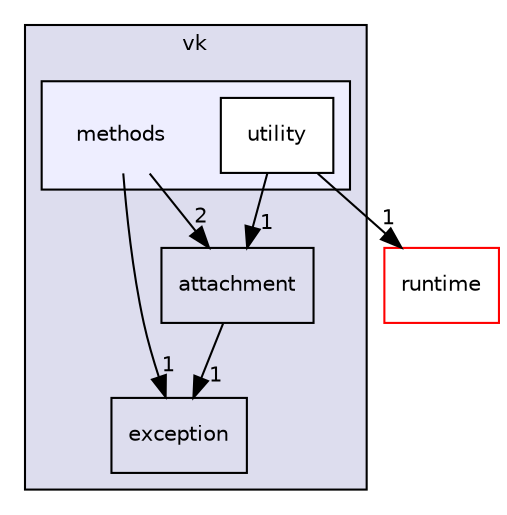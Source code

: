 digraph "methods" {
  compound=true
  node [ fontsize="10", fontname="Helvetica"];
  edge [ labelfontsize="10", labelfontname="Helvetica"];
  subgraph clusterdir_498c9ed181dbcca92216ca8e1e4de836 {
    graph [ bgcolor="#ddddee", pencolor="black", label="vk" fontname="Helvetica", fontsize="10", URL="dir_498c9ed181dbcca92216ca8e1e4de836.html"]
  dir_388ab863849f17e9761ce05bf7932070 [shape=box label="attachment" URL="dir_388ab863849f17e9761ce05bf7932070.html"];
  dir_59c6eeeb85d553852eafa8f1968a9c33 [shape=box label="exception" URL="dir_59c6eeeb85d553852eafa8f1968a9c33.html"];
  subgraph clusterdir_97fff2db1c38ff46e2a8198a24a678e7 {
    graph [ bgcolor="#eeeeff", pencolor="black", label="" URL="dir_97fff2db1c38ff46e2a8198a24a678e7.html"];
    dir_97fff2db1c38ff46e2a8198a24a678e7 [shape=plaintext label="methods"];
  dir_3585a64a30b490d5183f5ef7e5bfe50b [shape=box label="utility" fillcolor="white" style="filled" URL="dir_3585a64a30b490d5183f5ef7e5bfe50b.html"];
  }
  }
  dir_1d64d0205a0b6d0ea77626b7c626c3e7 [shape=box label="runtime" fillcolor="white" style="filled" color="red" URL="dir_1d64d0205a0b6d0ea77626b7c626c3e7.html"];
  dir_388ab863849f17e9761ce05bf7932070->dir_59c6eeeb85d553852eafa8f1968a9c33 [headlabel="1", labeldistance=1.5 headhref="dir_000005_000024.html"];
  dir_3585a64a30b490d5183f5ef7e5bfe50b->dir_1d64d0205a0b6d0ea77626b7c626c3e7 [headlabel="1", labeldistance=1.5 headhref="dir_000018_000019.html"];
  dir_3585a64a30b490d5183f5ef7e5bfe50b->dir_388ab863849f17e9761ce05bf7932070 [headlabel="1", labeldistance=1.5 headhref="dir_000018_000005.html"];
  dir_97fff2db1c38ff46e2a8198a24a678e7->dir_388ab863849f17e9761ce05bf7932070 [headlabel="2", labeldistance=1.5 headhref="dir_000011_000005.html"];
  dir_97fff2db1c38ff46e2a8198a24a678e7->dir_59c6eeeb85d553852eafa8f1968a9c33 [headlabel="1", labeldistance=1.5 headhref="dir_000011_000024.html"];
}

